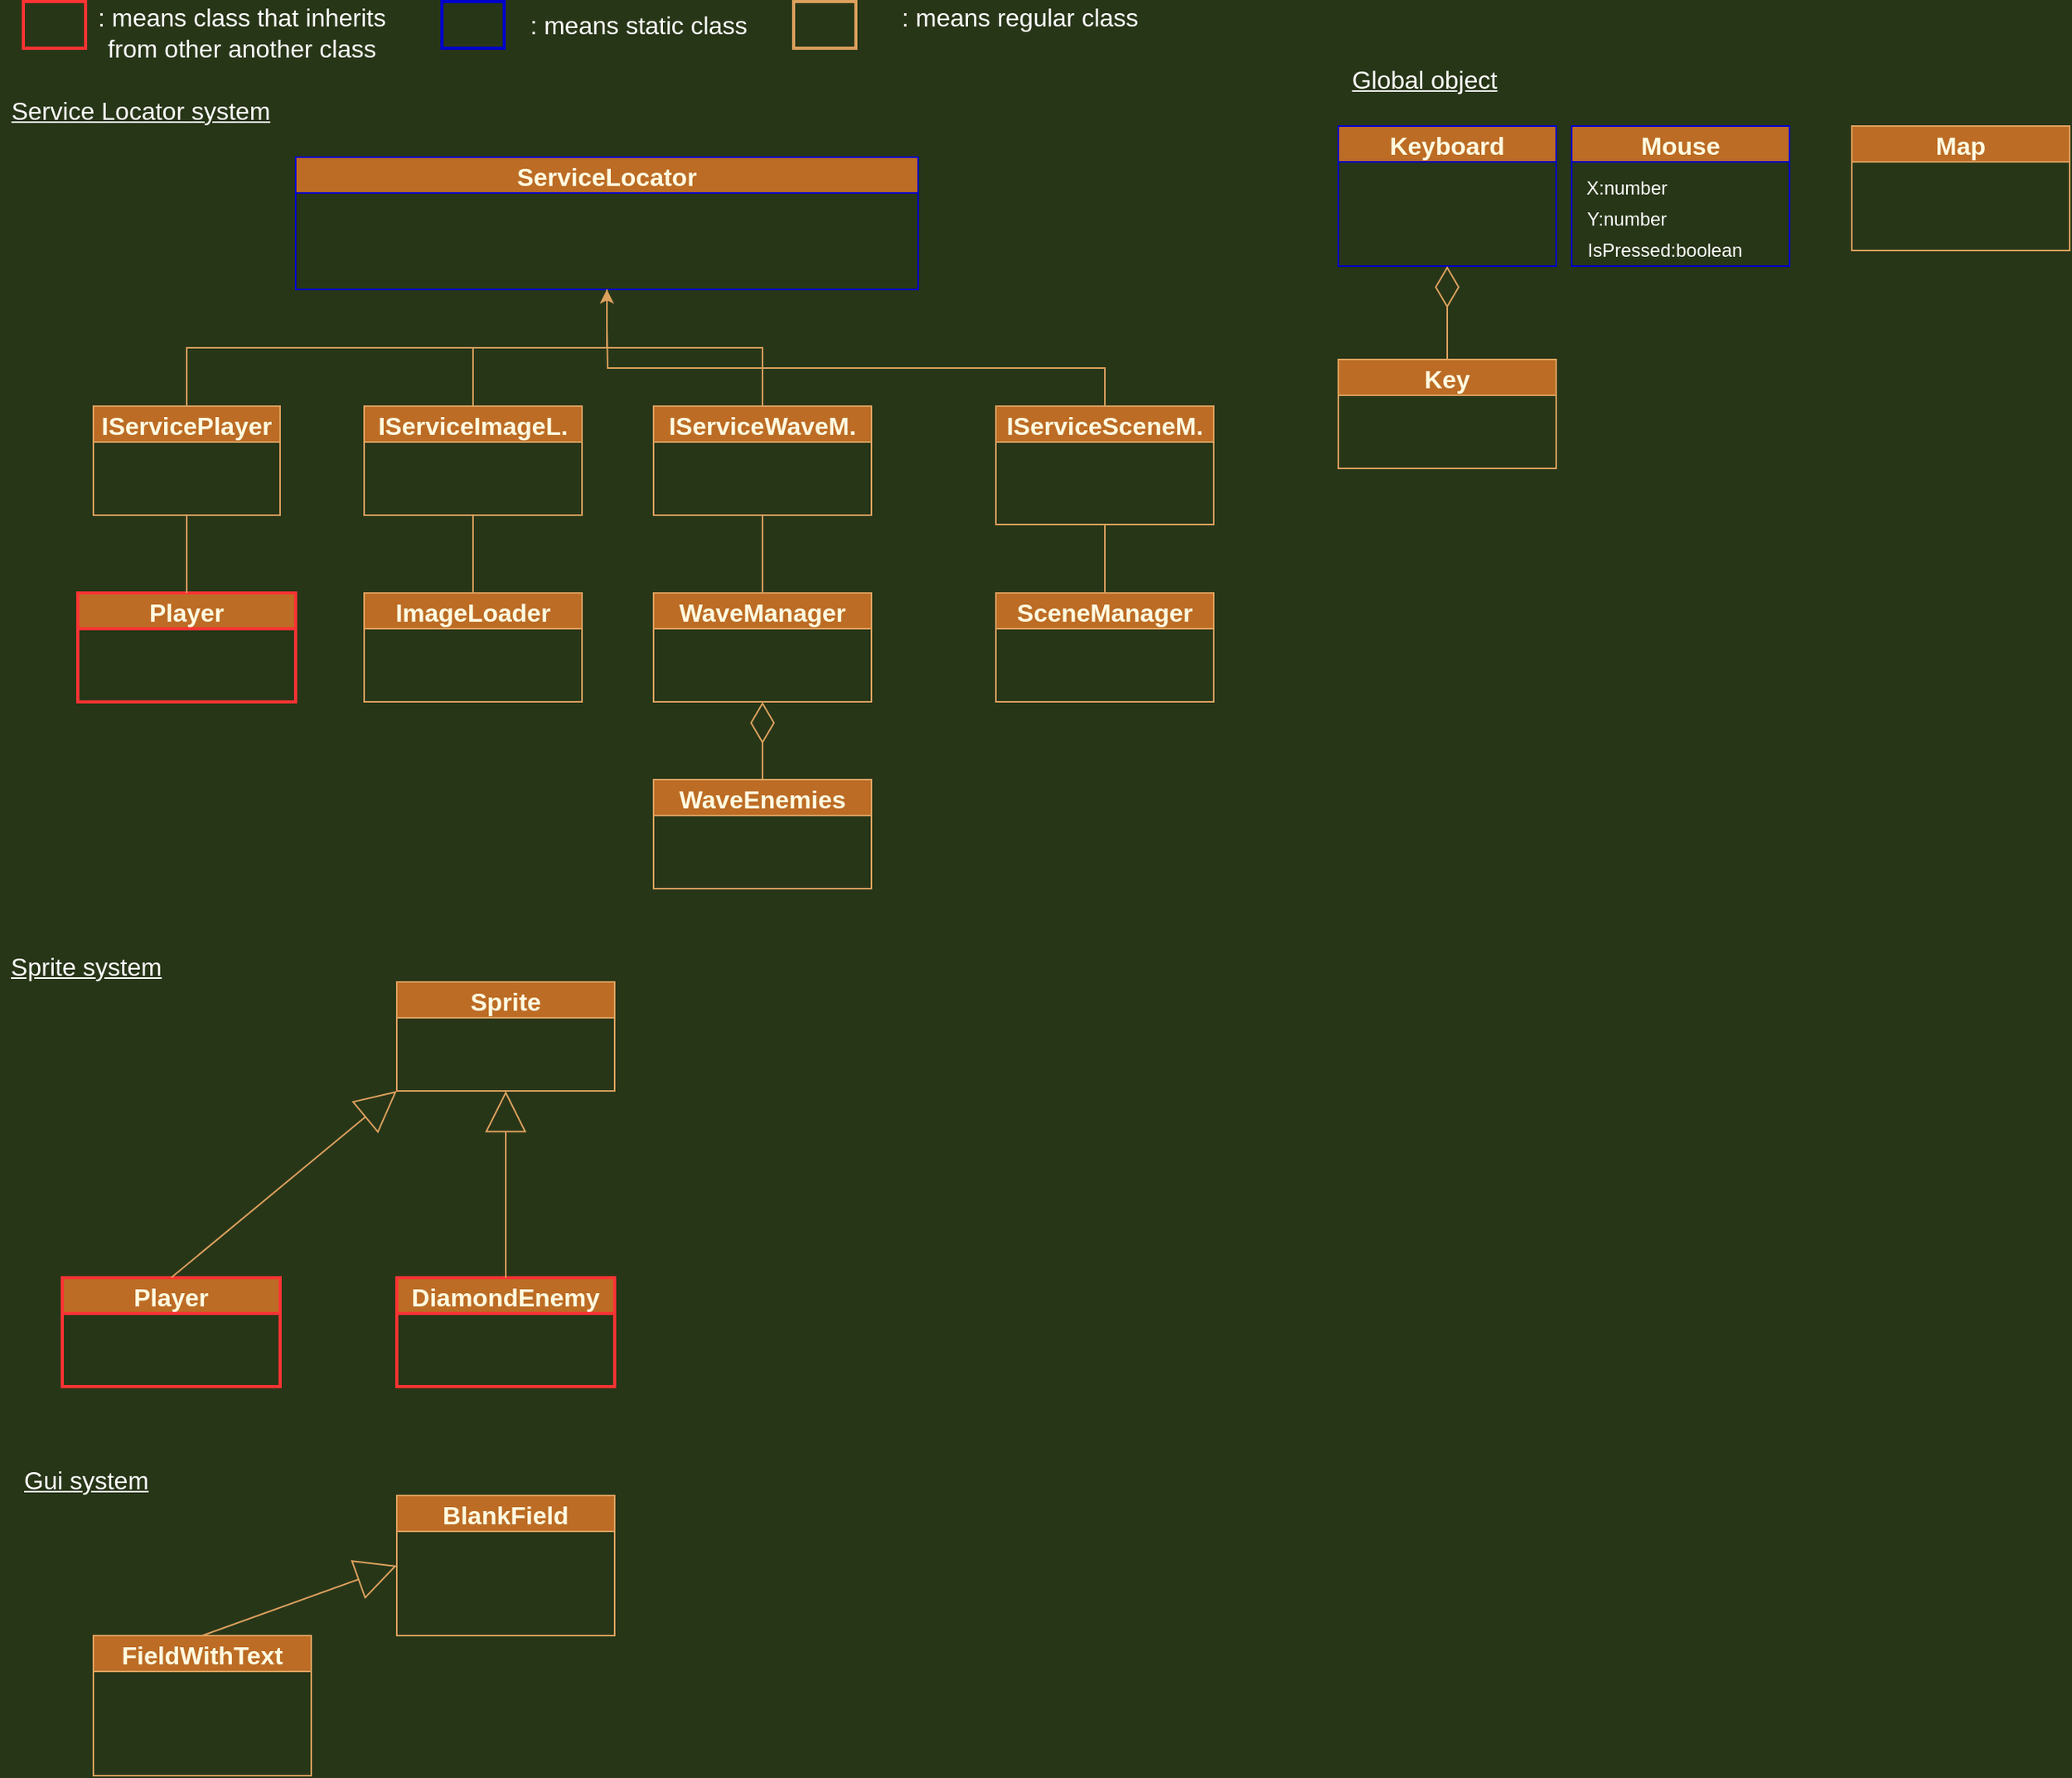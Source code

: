 <mxfile version="18.1.3" type="device"><diagram id="C5RBs43oDa-KdzZeNtuy" name="UML"><mxGraphModel dx="2062" dy="1225" grid="1" gridSize="10" guides="1" tooltips="1" connect="1" arrows="1" fold="1" page="1" pageScale="1" pageWidth="827" pageHeight="1169" background="#283618" math="0" shadow="0"><root><mxCell id="WIyWlLk6GJQsqaUBKTNV-0"/><mxCell id="WIyWlLk6GJQsqaUBKTNV-1" parent="WIyWlLk6GJQsqaUBKTNV-0"/><mxCell id="g-5raJKpsObxaKDti_zx-6" value="ServiceLocator" style="swimlane;fontSize=16;fillColor=#BC6C25;strokeColor=#0000CC;fontColor=#FEFAE0;" parent="WIyWlLk6GJQsqaUBKTNV-1" vertex="1"><mxGeometry x="200" y="120" width="400" height="85" as="geometry"><mxRectangle x="190" y="20" width="150" height="23" as="alternateBounds"/></mxGeometry></mxCell><mxCell id="g-5raJKpsObxaKDti_zx-8" value="Map" style="swimlane;fontSize=16;fillColor=#BC6C25;strokeColor=#DDA15E;fontColor=#FEFAE0;" parent="WIyWlLk6GJQsqaUBKTNV-1" vertex="1"><mxGeometry x="1200" y="100" width="140" height="80" as="geometry"><mxRectangle x="190" y="20" width="150" height="23" as="alternateBounds"/></mxGeometry></mxCell><mxCell id="g-5raJKpsObxaKDti_zx-12" value="Player" style="swimlane;fontSize=16;fillColor=#BC6C25;strokeColor=#FF3333;fontColor=#FEFAE0;strokeWidth=2;" parent="WIyWlLk6GJQsqaUBKTNV-1" vertex="1"><mxGeometry x="60" y="400" width="140" height="70" as="geometry"><mxRectangle x="190" y="20" width="150" height="23" as="alternateBounds"/></mxGeometry></mxCell><mxCell id="g-5raJKpsObxaKDti_zx-20" style="edgeStyle=orthogonalEdgeStyle;rounded=0;orthogonalLoop=1;jettySize=auto;html=1;exitX=0.5;exitY=0;exitDx=0;exitDy=0;fontSize=16;endArrow=none;endFill=0;entryX=0.5;entryY=1;entryDx=0;entryDy=0;labelBackgroundColor=#283618;strokeColor=#DDA15E;fontColor=#FEFAE0;" parent="WIyWlLk6GJQsqaUBKTNV-1" source="g-5raJKpsObxaKDti_zx-17" target="-GE-2Ka66sJtz2oF2acg-0" edge="1"><mxGeometry relative="1" as="geometry"><mxPoint x="300" y="150" as="targetPoint"/><Array as="points"><mxPoint x="500" y="360"/><mxPoint x="500" y="360"/></Array></mxGeometry></mxCell><mxCell id="g-5raJKpsObxaKDti_zx-17" value="WaveManager" style="swimlane;fontSize=16;fillColor=#BC6C25;strokeColor=#DDA15E;fontColor=#FEFAE0;" parent="WIyWlLk6GJQsqaUBKTNV-1" vertex="1"><mxGeometry x="430" y="400" width="140" height="70" as="geometry"><mxRectangle x="190" y="20" width="150" height="23" as="alternateBounds"/></mxGeometry></mxCell><mxCell id="-GE-2Ka66sJtz2oF2acg-1" style="edgeStyle=orthogonalEdgeStyle;rounded=0;orthogonalLoop=1;jettySize=auto;html=1;exitX=0.5;exitY=0;exitDx=0;exitDy=0;entryX=0.5;entryY=1;entryDx=0;entryDy=0;labelBackgroundColor=#283618;strokeColor=#DDA15E;fontColor=#FEFAE0;" parent="WIyWlLk6GJQsqaUBKTNV-1" source="-GE-2Ka66sJtz2oF2acg-0" target="g-5raJKpsObxaKDti_zx-6" edge="1"><mxGeometry relative="1" as="geometry"><mxPoint x="399.905" y="330" as="targetPoint"/></mxGeometry></mxCell><mxCell id="-GE-2Ka66sJtz2oF2acg-0" value="IServiceWaveM." style="swimlane;fontSize=16;fillColor=#BC6C25;strokeColor=#DDA15E;fontColor=#FEFAE0;" parent="WIyWlLk6GJQsqaUBKTNV-1" vertex="1"><mxGeometry x="430" y="280" width="140" height="70" as="geometry"><mxRectangle x="430" y="280" width="150" height="23" as="alternateBounds"/></mxGeometry></mxCell><mxCell id="-GE-2Ka66sJtz2oF2acg-4" value="WaveEnemies" style="swimlane;fontSize=16;fillColor=#BC6C25;strokeColor=#DDA15E;fontColor=#FEFAE0;" parent="WIyWlLk6GJQsqaUBKTNV-1" vertex="1"><mxGeometry x="430" y="520" width="140" height="70" as="geometry"><mxRectangle x="190" y="20" width="150" height="23" as="alternateBounds"/></mxGeometry></mxCell><mxCell id="-GE-2Ka66sJtz2oF2acg-6" value="" style="endArrow=diamondThin;endFill=0;endSize=24;html=1;rounded=0;entryX=0.5;entryY=1;entryDx=0;entryDy=0;exitX=0.5;exitY=0;exitDx=0;exitDy=0;labelBackgroundColor=#283618;strokeColor=#DDA15E;fontColor=#FEFAE0;" parent="WIyWlLk6GJQsqaUBKTNV-1" source="-GE-2Ka66sJtz2oF2acg-4" target="g-5raJKpsObxaKDti_zx-17" edge="1"><mxGeometry width="160" relative="1" as="geometry"><mxPoint x="444" y="510" as="sourcePoint"/><mxPoint x="604" y="510" as="targetPoint"/></mxGeometry></mxCell><mxCell id="V9U0GmDqesyQ9slzaR_p-1" value="Keyboard" style="swimlane;fontSize=16;fillColor=#BC6C25;strokeColor=#0000CC;fontColor=#FEFAE0;" parent="WIyWlLk6GJQsqaUBKTNV-1" vertex="1"><mxGeometry x="870" y="100" width="140" height="90" as="geometry"><mxRectangle x="190" y="20" width="150" height="23" as="alternateBounds"/></mxGeometry></mxCell><mxCell id="V9U0GmDqesyQ9slzaR_p-2" value="" style="endArrow=diamondThin;endFill=0;endSize=24;html=1;rounded=0;entryX=0.5;entryY=1;entryDx=0;entryDy=0;labelBackgroundColor=#283618;strokeColor=#DDA15E;fontColor=#FEFAE0;exitX=0.5;exitY=0;exitDx=0;exitDy=0;" parent="WIyWlLk6GJQsqaUBKTNV-1" source="V9U0GmDqesyQ9slzaR_p-3" target="V9U0GmDqesyQ9slzaR_p-1" edge="1"><mxGeometry width="160" relative="1" as="geometry"><mxPoint x="1040" y="225" as="sourcePoint"/><mxPoint x="1070" y="200" as="targetPoint"/></mxGeometry></mxCell><mxCell id="V9U0GmDqesyQ9slzaR_p-3" value="Key" style="swimlane;fontSize=16;fillColor=#BC6C25;strokeColor=#DDA15E;fontColor=#FEFAE0;" parent="WIyWlLk6GJQsqaUBKTNV-1" vertex="1"><mxGeometry x="870" y="250" width="140" height="70" as="geometry"><mxRectangle x="190" y="20" width="150" height="23" as="alternateBounds"/></mxGeometry></mxCell><mxCell id="TbEE9UcLQv3WG1AGGVP--0" value="Mouse" style="swimlane;fontSize=16;fillColor=#BC6C25;strokeColor=#0000CC;fontColor=#FEFAE0;startSize=23;" parent="WIyWlLk6GJQsqaUBKTNV-1" vertex="1"><mxGeometry x="1020" y="100" width="140" height="90" as="geometry"><mxRectangle x="200" y="760" width="150" height="23" as="alternateBounds"/></mxGeometry></mxCell><mxCell id="TbEE9UcLQv3WG1AGGVP--1" value="&lt;font color=&quot;#ffffff&quot;&gt;X:number&lt;/font&gt;" style="text;html=1;align=center;verticalAlign=middle;resizable=0;points=[];autosize=1;strokeColor=none;fillColor=none;" parent="TbEE9UcLQv3WG1AGGVP--0" vertex="1"><mxGeometry x="-0.5" y="30" width="70" height="20" as="geometry"/></mxCell><mxCell id="TbEE9UcLQv3WG1AGGVP--3" value="Y:number" style="text;html=1;strokeColor=none;fillColor=none;align=center;verticalAlign=middle;whiteSpace=wrap;rounded=0;fontColor=#FFFFFF;" parent="TbEE9UcLQv3WG1AGGVP--0" vertex="1"><mxGeometry x="-2" y="50" width="75" height="20" as="geometry"/></mxCell><mxCell id="TbEE9UcLQv3WG1AGGVP--4" value="IsPressed:boolean" style="text;html=1;strokeColor=none;fillColor=none;align=center;verticalAlign=middle;whiteSpace=wrap;rounded=0;fontColor=#FFFFFF;" parent="TbEE9UcLQv3WG1AGGVP--0" vertex="1"><mxGeometry x="30" y="70" width="60" height="20" as="geometry"/></mxCell><mxCell id="DxszzZgnX7t651tJXjvw-0" value="BlankField" style="swimlane;fontSize=16;fillColor=#BC6C25;strokeColor=#DDA15E;fontColor=#FEFAE0;startSize=23;" parent="WIyWlLk6GJQsqaUBKTNV-1" vertex="1"><mxGeometry x="265" y="980" width="140" height="90" as="geometry"><mxRectangle x="200" y="760" width="150" height="23" as="alternateBounds"/></mxGeometry></mxCell><mxCell id="DxszzZgnX7t651tJXjvw-6" value="FieldWithText" style="swimlane;fontSize=16;fillColor=#BC6C25;strokeColor=#DDA15E;fontColor=#FEFAE0;startSize=23;" parent="WIyWlLk6GJQsqaUBKTNV-1" vertex="1"><mxGeometry x="70" y="1070" width="140" height="90" as="geometry"><mxRectangle x="200" y="760" width="150" height="23" as="alternateBounds"/></mxGeometry></mxCell><mxCell id="DxszzZgnX7t651tJXjvw-7" value="" style="endArrow=block;endFill=0;endSize=24;html=1;rounded=0;entryX=0;entryY=0.5;entryDx=0;entryDy=0;labelBackgroundColor=#283618;strokeColor=#DDA15E;fontColor=#FEFAE0;exitX=0.5;exitY=0;exitDx=0;exitDy=0;" parent="WIyWlLk6GJQsqaUBKTNV-1" source="DxszzZgnX7t651tJXjvw-6" target="DxszzZgnX7t651tJXjvw-0" edge="1"><mxGeometry width="160" relative="1" as="geometry"><mxPoint x="325" y="1100" as="sourcePoint"/><mxPoint x="325" y="1060" as="targetPoint"/></mxGeometry></mxCell><mxCell id="DxszzZgnX7t651tJXjvw-8" style="edgeStyle=orthogonalEdgeStyle;rounded=0;orthogonalLoop=1;jettySize=auto;html=1;exitX=0.5;exitY=0;exitDx=0;exitDy=0;fontSize=16;endArrow=none;endFill=0;entryX=0.5;entryY=1;entryDx=0;entryDy=0;labelBackgroundColor=#283618;strokeColor=#DDA15E;fontColor=#FEFAE0;" parent="WIyWlLk6GJQsqaUBKTNV-1" source="DxszzZgnX7t651tJXjvw-9" target="DxszzZgnX7t651tJXjvw-10" edge="1"><mxGeometry relative="1" as="geometry"><mxPoint x="520" y="150" as="targetPoint"/><Array as="points"><mxPoint x="720" y="360"/><mxPoint x="720" y="360"/></Array></mxGeometry></mxCell><mxCell id="DxszzZgnX7t651tJXjvw-9" value="SceneManager" style="swimlane;fontSize=16;fillColor=#BC6C25;strokeColor=#DDA15E;fontColor=#FEFAE0;" parent="WIyWlLk6GJQsqaUBKTNV-1" vertex="1"><mxGeometry x="650" y="400" width="140" height="70" as="geometry"><mxRectangle x="190" y="20" width="150" height="23" as="alternateBounds"/></mxGeometry></mxCell><mxCell id="DxszzZgnX7t651tJXjvw-10" value="IServiceSceneM." style="swimlane;fontSize=16;fillColor=#BC6C25;strokeColor=#DDA15E;fontColor=#FEFAE0;" parent="WIyWlLk6GJQsqaUBKTNV-1" vertex="1"><mxGeometry x="650" y="280" width="140" height="76" as="geometry"><mxRectangle x="650" y="280" width="150" height="23" as="alternateBounds"/></mxGeometry></mxCell><mxCell id="DxszzZgnX7t651tJXjvw-14" style="edgeStyle=orthogonalEdgeStyle;rounded=0;orthogonalLoop=1;jettySize=auto;html=1;fontSize=16;endArrow=none;endFill=0;labelBackgroundColor=#283618;strokeColor=#DDA15E;fontColor=#FEFAE0;exitX=0.5;exitY=0;exitDx=0;exitDy=0;" parent="WIyWlLk6GJQsqaUBKTNV-1" source="DxszzZgnX7t651tJXjvw-10" edge="1"><mxGeometry relative="1" as="geometry"><mxPoint x="400" y="230" as="targetPoint"/><mxPoint x="825.034" y="265" as="sourcePoint"/></mxGeometry></mxCell><mxCell id="FpX3AeKKCJZCxG_S0Umn-0" value="IServicePlayer" style="swimlane;fontSize=16;fillColor=#BC6C25;strokeColor=#DDA15E;fontColor=#FEFAE0;" vertex="1" parent="WIyWlLk6GJQsqaUBKTNV-1"><mxGeometry x="70" y="280" width="120" height="70" as="geometry"><mxRectangle x="70" y="280" width="150" height="23" as="alternateBounds"/></mxGeometry></mxCell><mxCell id="FpX3AeKKCJZCxG_S0Umn-2" value="" style="edgeStyle=orthogonalEdgeStyle;rounded=0;orthogonalLoop=1;jettySize=auto;html=1;fontSize=16;entryX=0.5;entryY=0;entryDx=0;entryDy=0;endArrow=none;endFill=0;labelBackgroundColor=#283618;strokeColor=#DDA15E;fontColor=#FEFAE0;exitX=0.5;exitY=1;exitDx=0;exitDy=0;" edge="1" parent="WIyWlLk6GJQsqaUBKTNV-1" source="g-5raJKpsObxaKDti_zx-6" target="FpX3AeKKCJZCxG_S0Umn-0"><mxGeometry relative="1" as="geometry"><mxPoint x="135" y="640" as="targetPoint"/><mxPoint x="400" y="400" as="sourcePoint"/></mxGeometry></mxCell><mxCell id="FpX3AeKKCJZCxG_S0Umn-3" value="" style="endArrow=none;html=1;rounded=0;entryX=0.5;entryY=1;entryDx=0;entryDy=0;exitX=0.5;exitY=0;exitDx=0;exitDy=0;strokeColor=#DDA15E;" edge="1" parent="WIyWlLk6GJQsqaUBKTNV-1" source="g-5raJKpsObxaKDti_zx-12" target="FpX3AeKKCJZCxG_S0Umn-0"><mxGeometry width="50" height="50" relative="1" as="geometry"><mxPoint x="350" y="364" as="sourcePoint"/><mxPoint x="400" y="314" as="targetPoint"/></mxGeometry></mxCell><mxCell id="FpX3AeKKCJZCxG_S0Umn-7" style="edgeStyle=orthogonalEdgeStyle;rounded=0;orthogonalLoop=1;jettySize=auto;html=1;exitX=0.5;exitY=0;exitDx=0;exitDy=0;fontSize=16;endArrow=none;endFill=0;entryX=0.5;entryY=1;entryDx=0;entryDy=0;labelBackgroundColor=#283618;strokeColor=#DDA15E;fontColor=#FEFAE0;" edge="1" parent="WIyWlLk6GJQsqaUBKTNV-1" source="FpX3AeKKCJZCxG_S0Umn-8" target="FpX3AeKKCJZCxG_S0Umn-9"><mxGeometry relative="1" as="geometry"><mxPoint x="114" y="169" as="targetPoint"/><Array as="points"><mxPoint x="314" y="379"/><mxPoint x="314" y="379"/></Array></mxGeometry></mxCell><mxCell id="FpX3AeKKCJZCxG_S0Umn-8" value="ImageLoader" style="swimlane;fontSize=16;fillColor=#BC6C25;strokeColor=#DDA15E;fontColor=#FEFAE0;" vertex="1" parent="WIyWlLk6GJQsqaUBKTNV-1"><mxGeometry x="244" y="400" width="140" height="70" as="geometry"><mxRectangle x="190" y="20" width="150" height="23" as="alternateBounds"/></mxGeometry></mxCell><mxCell id="FpX3AeKKCJZCxG_S0Umn-9" value="IServiceImageL." style="swimlane;fontSize=16;fillColor=#BC6C25;strokeColor=#DDA15E;fontColor=#FEFAE0;" vertex="1" parent="WIyWlLk6GJQsqaUBKTNV-1"><mxGeometry x="244" y="280" width="140" height="70" as="geometry"><mxRectangle x="244" y="280" width="150" height="23" as="alternateBounds"/></mxGeometry></mxCell><mxCell id="FpX3AeKKCJZCxG_S0Umn-11" value="&lt;font style=&quot;font-size: 16px;&quot; color=&quot;#ffffff&quot;&gt;&lt;u&gt;Service Locator system&lt;/u&gt;&lt;/font&gt;" style="text;html=1;align=center;verticalAlign=middle;resizable=0;points=[];autosize=1;strokeColor=none;fillColor=none;" vertex="1" parent="WIyWlLk6GJQsqaUBKTNV-1"><mxGeometry x="10" y="80" width="180" height="20" as="geometry"/></mxCell><mxCell id="FpX3AeKKCJZCxG_S0Umn-12" value="" style="whiteSpace=wrap;html=1;fontSize=16;fontColor=#FFFFFF;strokeColor=#FF3333;strokeWidth=2;fillColor=none;" vertex="1" parent="WIyWlLk6GJQsqaUBKTNV-1"><mxGeometry x="25" y="20" width="40" height="30" as="geometry"/></mxCell><mxCell id="FpX3AeKKCJZCxG_S0Umn-13" value=": means class that inherits &lt;br&gt;from other another class" style="text;html=1;align=center;verticalAlign=middle;resizable=0;points=[];autosize=1;strokeColor=none;fillColor=none;fontSize=16;fontColor=#FFFFFF;" vertex="1" parent="WIyWlLk6GJQsqaUBKTNV-1"><mxGeometry x="65" y="20" width="200" height="40" as="geometry"/></mxCell><mxCell id="FpX3AeKKCJZCxG_S0Umn-14" value="" style="whiteSpace=wrap;html=1;fontSize=16;fontColor=#FFFFFF;strokeColor=#0000CC;strokeWidth=2;fillColor=none;" vertex="1" parent="WIyWlLk6GJQsqaUBKTNV-1"><mxGeometry x="294" y="20" width="40" height="30" as="geometry"/></mxCell><mxCell id="FpX3AeKKCJZCxG_S0Umn-15" value=": means static class" style="text;html=1;align=center;verticalAlign=middle;resizable=0;points=[];autosize=1;strokeColor=none;fillColor=none;fontSize=16;fontColor=#FFFFFF;" vertex="1" parent="WIyWlLk6GJQsqaUBKTNV-1"><mxGeometry x="340" y="25" width="160" height="20" as="geometry"/></mxCell><mxCell id="FpX3AeKKCJZCxG_S0Umn-16" value="" style="whiteSpace=wrap;html=1;fontSize=16;fontColor=#FFFFFF;strokeColor=#DDA15E;strokeWidth=2;fillColor=none;" vertex="1" parent="WIyWlLk6GJQsqaUBKTNV-1"><mxGeometry x="520" y="20" width="40" height="30" as="geometry"/></mxCell><mxCell id="FpX3AeKKCJZCxG_S0Umn-17" value=": means regular class" style="text;html=1;align=center;verticalAlign=middle;resizable=0;points=[];autosize=1;strokeColor=none;fillColor=none;fontSize=16;fontColor=#FFFFFF;" vertex="1" parent="WIyWlLk6GJQsqaUBKTNV-1"><mxGeometry x="580" y="20" width="170" height="20" as="geometry"/></mxCell><mxCell id="FpX3AeKKCJZCxG_S0Umn-21" value="" style="edgeStyle=orthogonalEdgeStyle;rounded=0;orthogonalLoop=1;jettySize=auto;html=1;fontSize=16;entryX=0.5;entryY=0;entryDx=0;entryDy=0;endArrow=none;endFill=0;labelBackgroundColor=#283618;strokeColor=#DDA15E;fontColor=#FEFAE0;exitX=0.5;exitY=1;exitDx=0;exitDy=0;" edge="1" parent="WIyWlLk6GJQsqaUBKTNV-1" source="g-5raJKpsObxaKDti_zx-6" target="FpX3AeKKCJZCxG_S0Umn-9"><mxGeometry relative="1" as="geometry"><mxPoint x="180" y="321" as="targetPoint"/><mxPoint x="500" y="240" as="sourcePoint"/></mxGeometry></mxCell><mxCell id="FpX3AeKKCJZCxG_S0Umn-22" value="&lt;u&gt;Sprite system&lt;/u&gt;" style="text;html=1;align=center;verticalAlign=middle;resizable=0;points=[];autosize=1;strokeColor=none;fillColor=none;fontSize=16;fontColor=#FFFFFF;" vertex="1" parent="WIyWlLk6GJQsqaUBKTNV-1"><mxGeometry x="10" y="630" width="110" height="20" as="geometry"/></mxCell><mxCell id="FpX3AeKKCJZCxG_S0Umn-23" value="Player" style="swimlane;fontSize=16;fillColor=#BC6C25;strokeColor=#FF3333;fontColor=#FEFAE0;strokeWidth=2;" vertex="1" parent="WIyWlLk6GJQsqaUBKTNV-1"><mxGeometry x="50" y="840" width="140" height="70" as="geometry"><mxRectangle x="190" y="20" width="150" height="23" as="alternateBounds"/></mxGeometry></mxCell><mxCell id="FpX3AeKKCJZCxG_S0Umn-24" value="Sprite" style="swimlane;fontSize=16;fillColor=#BC6C25;strokeColor=#DDA15E;fontColor=#FEFAE0;strokeWidth=1;" vertex="1" parent="WIyWlLk6GJQsqaUBKTNV-1"><mxGeometry x="265" y="650" width="140" height="70" as="geometry"><mxRectangle x="190" y="20" width="150" height="23" as="alternateBounds"/></mxGeometry></mxCell><mxCell id="FpX3AeKKCJZCxG_S0Umn-25" value="" style="endArrow=block;endFill=0;endSize=24;html=1;rounded=0;entryX=0;entryY=1;entryDx=0;entryDy=0;labelBackgroundColor=#283618;strokeColor=#DDA15E;fontColor=#FEFAE0;exitX=0.5;exitY=0;exitDx=0;exitDy=0;" edge="1" parent="WIyWlLk6GJQsqaUBKTNV-1" source="FpX3AeKKCJZCxG_S0Umn-23" target="FpX3AeKKCJZCxG_S0Umn-24"><mxGeometry width="160" relative="1" as="geometry"><mxPoint x="320" y="820" as="sourcePoint"/><mxPoint x="320" y="780" as="targetPoint"/></mxGeometry></mxCell><mxCell id="FpX3AeKKCJZCxG_S0Umn-27" value="DiamondEnemy" style="swimlane;fontSize=16;fillColor=#BC6C25;strokeColor=#FF3333;fontColor=#FEFAE0;strokeWidth=2;" vertex="1" parent="WIyWlLk6GJQsqaUBKTNV-1"><mxGeometry x="265" y="840" width="140" height="70" as="geometry"><mxRectangle x="190" y="20" width="150" height="23" as="alternateBounds"/></mxGeometry></mxCell><mxCell id="FpX3AeKKCJZCxG_S0Umn-28" value="" style="endArrow=block;endFill=0;endSize=24;html=1;rounded=0;entryX=0.5;entryY=1;entryDx=0;entryDy=0;labelBackgroundColor=#283618;strokeColor=#DDA15E;fontColor=#FEFAE0;exitX=0.5;exitY=0;exitDx=0;exitDy=0;" edge="1" parent="WIyWlLk6GJQsqaUBKTNV-1" source="FpX3AeKKCJZCxG_S0Umn-27" target="FpX3AeKKCJZCxG_S0Umn-24"><mxGeometry width="160" relative="1" as="geometry"><mxPoint x="265" y="840" as="sourcePoint"/><mxPoint x="410" y="720" as="targetPoint"/></mxGeometry></mxCell><mxCell id="FpX3AeKKCJZCxG_S0Umn-29" value="&lt;u&gt;Gui system&lt;br&gt;&lt;/u&gt;" style="text;html=1;align=center;verticalAlign=middle;resizable=0;points=[];autosize=1;strokeColor=none;fillColor=none;fontSize=16;fontColor=#FFFFFF;" vertex="1" parent="WIyWlLk6GJQsqaUBKTNV-1"><mxGeometry x="15" y="960" width="100" height="20" as="geometry"/></mxCell><mxCell id="FpX3AeKKCJZCxG_S0Umn-30" value="&lt;u&gt;Global object&lt;/u&gt;" style="text;html=1;align=center;verticalAlign=middle;resizable=0;points=[];autosize=1;strokeColor=none;fillColor=none;fontSize=16;fontColor=#FFFFFF;" vertex="1" parent="WIyWlLk6GJQsqaUBKTNV-1"><mxGeometry x="870" y="60" width="110" height="20" as="geometry"/></mxCell></root></mxGraphModel></diagram></mxfile>